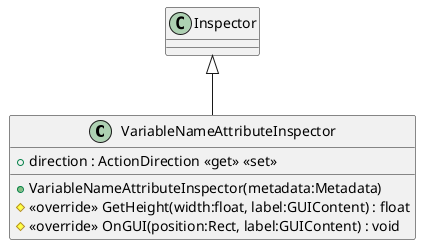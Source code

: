 @startuml
class VariableNameAttributeInspector {
    + VariableNameAttributeInspector(metadata:Metadata)
    + direction : ActionDirection <<get>> <<set>>
    # <<override>> GetHeight(width:float, label:GUIContent) : float
    # <<override>> OnGUI(position:Rect, label:GUIContent) : void
}
Inspector <|-- VariableNameAttributeInspector
@enduml
